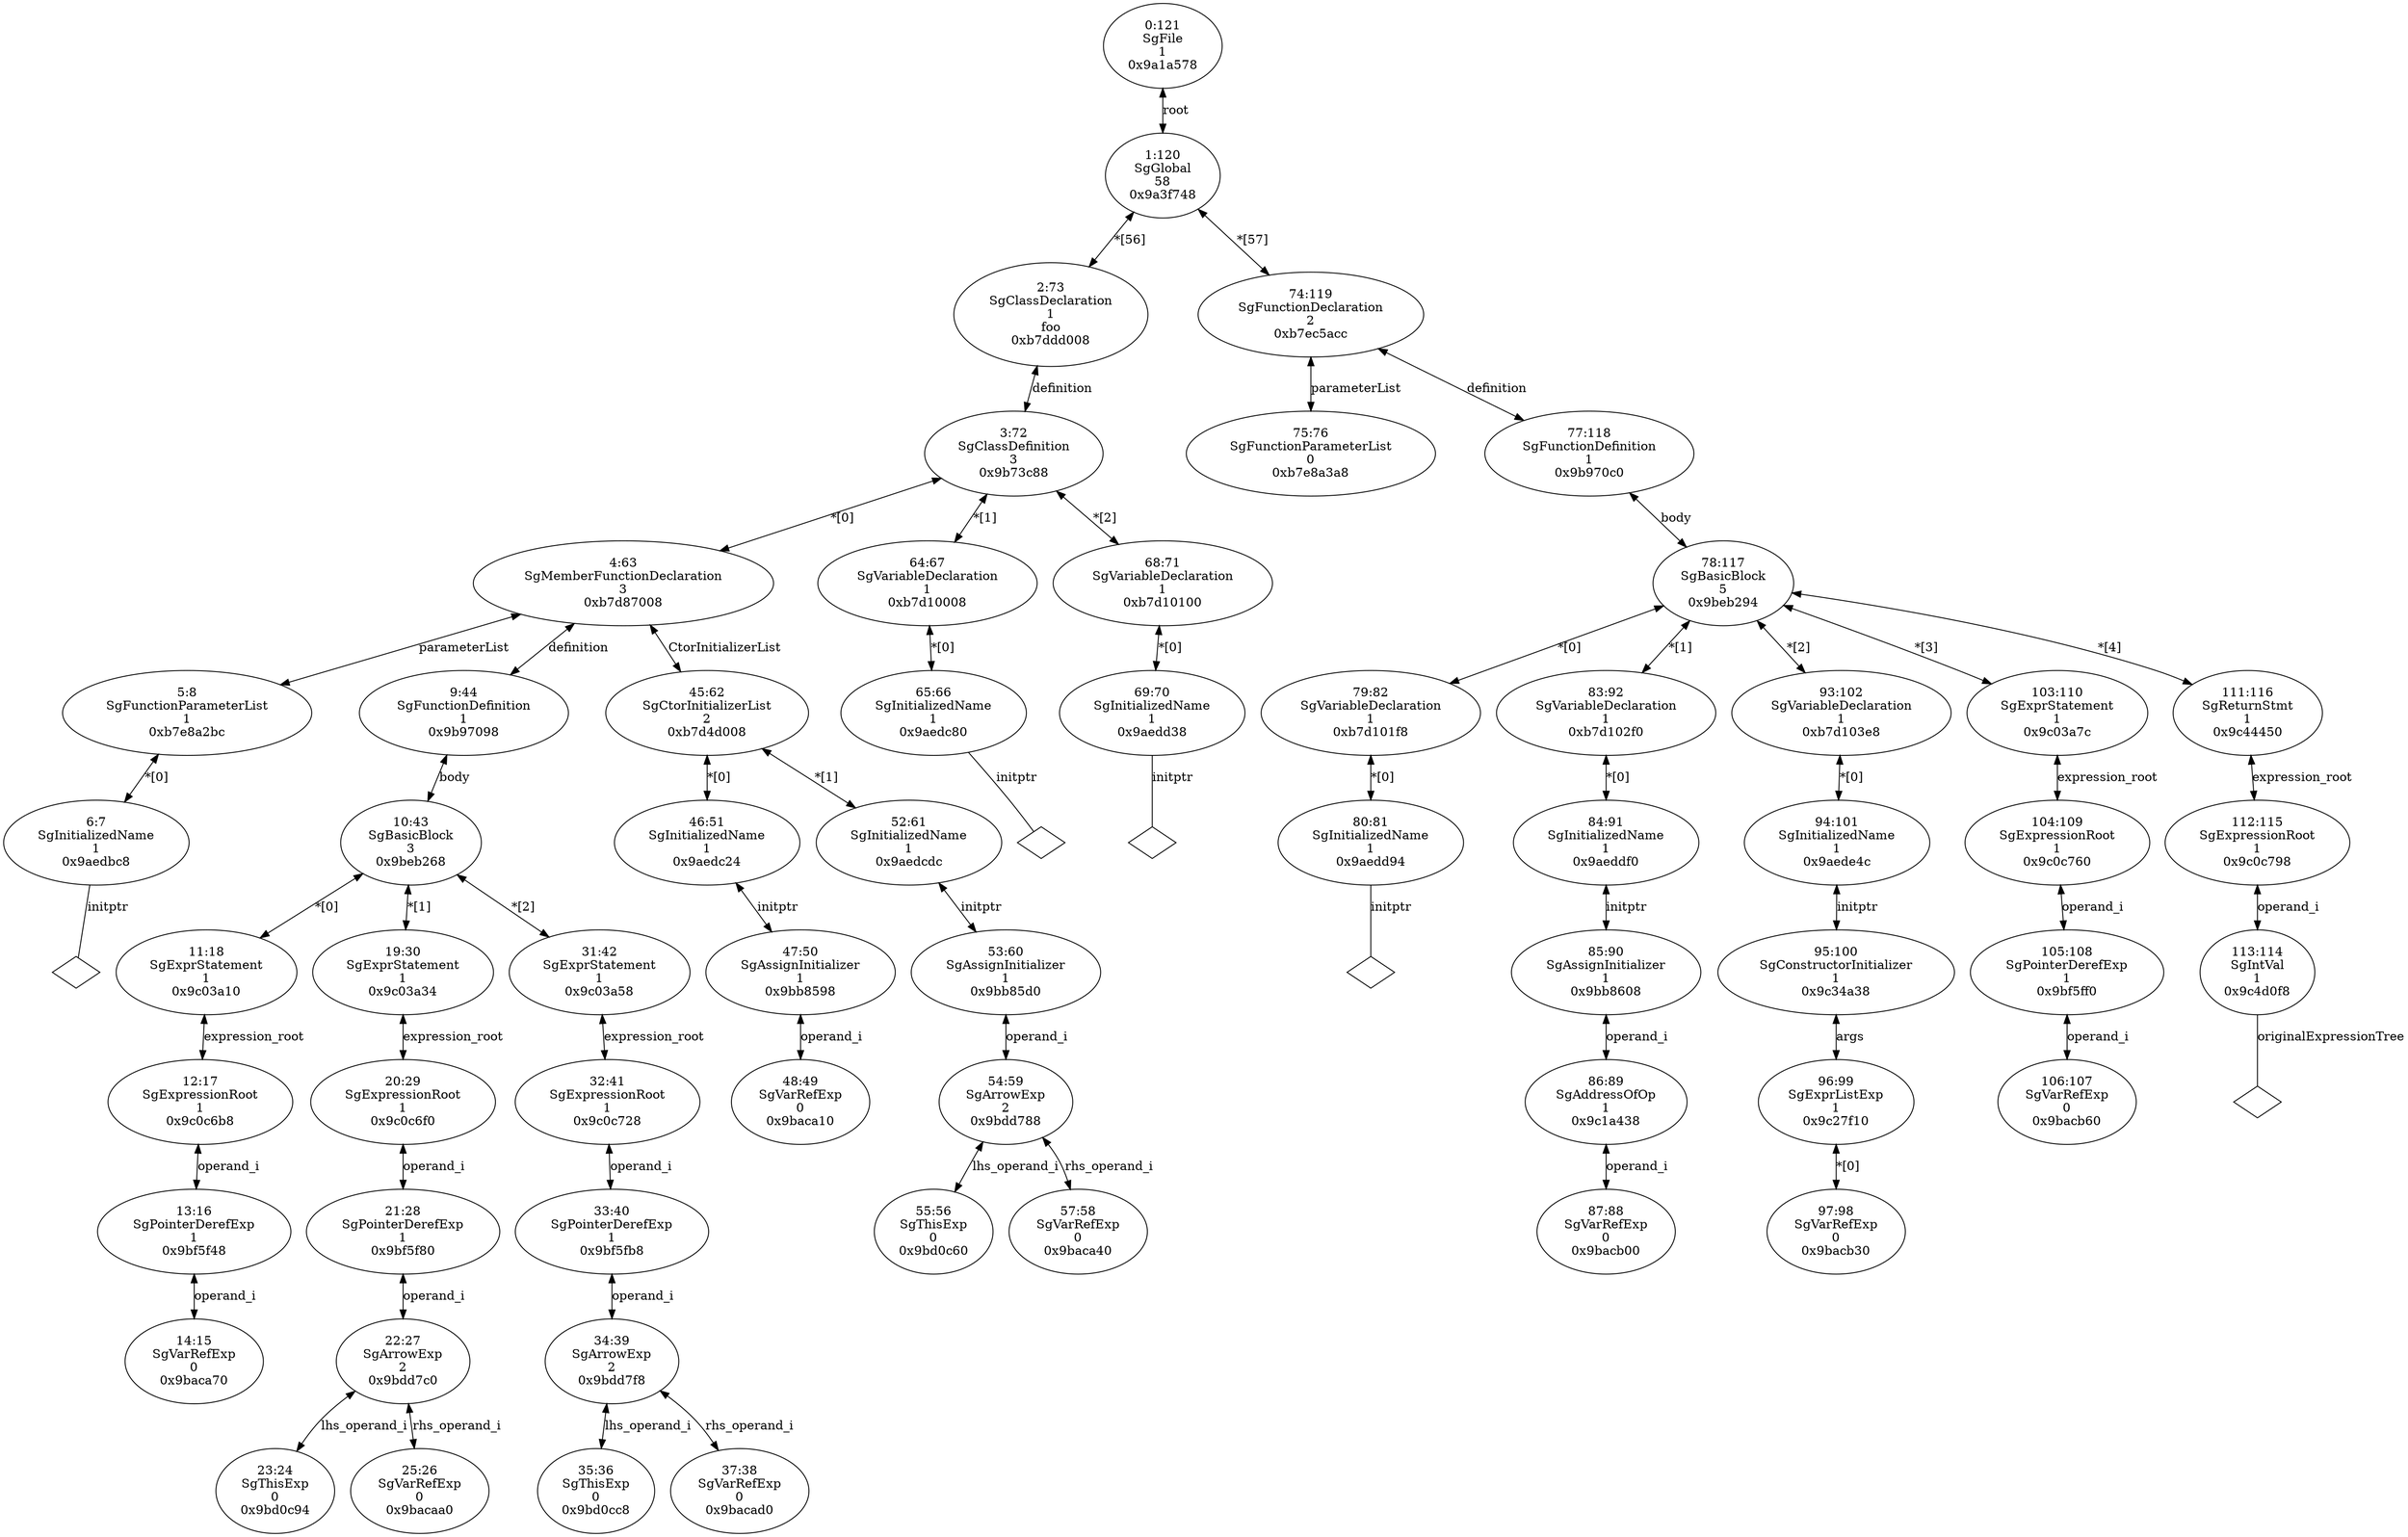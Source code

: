 digraph "G./refClass.C.dot" {
"0x9aedbc8"[label="6:7\nSgInitializedName\n1\n0x9aedbc8\n" ];
"0x9aedbc8" -> "0x9aedbc8__initptr__null"[label="initptr" dir=none ];
"0x9aedbc8__initptr__null"[label="" shape=diamond ];
"0xb7e8a2bc"[label="5:8\nSgFunctionParameterList\n1\n0xb7e8a2bc\n" ];
"0xb7e8a2bc" -> "0x9aedbc8"[label="*[0]" dir=both ];
"0x9baca70"[label="14:15\nSgVarRefExp\n0\n0x9baca70\n" ];
"0x9bf5f48"[label="13:16\nSgPointerDerefExp\n1\n0x9bf5f48\n" ];
"0x9bf5f48" -> "0x9baca70"[label="operand_i" dir=both ];
"0x9c0c6b8"[label="12:17\nSgExpressionRoot\n1\n0x9c0c6b8\n" ];
"0x9c0c6b8" -> "0x9bf5f48"[label="operand_i" dir=both ];
"0x9c03a10"[label="11:18\nSgExprStatement\n1\n0x9c03a10\n" ];
"0x9c03a10" -> "0x9c0c6b8"[label="expression_root" dir=both ];
"0x9bd0c94"[label="23:24\nSgThisExp\n0\n0x9bd0c94\n" ];
"0x9bacaa0"[label="25:26\nSgVarRefExp\n0\n0x9bacaa0\n" ];
"0x9bdd7c0"[label="22:27\nSgArrowExp\n2\n0x9bdd7c0\n" ];
"0x9bdd7c0" -> "0x9bd0c94"[label="lhs_operand_i" dir=both ];
"0x9bdd7c0" -> "0x9bacaa0"[label="rhs_operand_i" dir=both ];
"0x9bf5f80"[label="21:28\nSgPointerDerefExp\n1\n0x9bf5f80\n" ];
"0x9bf5f80" -> "0x9bdd7c0"[label="operand_i" dir=both ];
"0x9c0c6f0"[label="20:29\nSgExpressionRoot\n1\n0x9c0c6f0\n" ];
"0x9c0c6f0" -> "0x9bf5f80"[label="operand_i" dir=both ];
"0x9c03a34"[label="19:30\nSgExprStatement\n1\n0x9c03a34\n" ];
"0x9c03a34" -> "0x9c0c6f0"[label="expression_root" dir=both ];
"0x9bd0cc8"[label="35:36\nSgThisExp\n0\n0x9bd0cc8\n" ];
"0x9bacad0"[label="37:38\nSgVarRefExp\n0\n0x9bacad0\n" ];
"0x9bdd7f8"[label="34:39\nSgArrowExp\n2\n0x9bdd7f8\n" ];
"0x9bdd7f8" -> "0x9bd0cc8"[label="lhs_operand_i" dir=both ];
"0x9bdd7f8" -> "0x9bacad0"[label="rhs_operand_i" dir=both ];
"0x9bf5fb8"[label="33:40\nSgPointerDerefExp\n1\n0x9bf5fb8\n" ];
"0x9bf5fb8" -> "0x9bdd7f8"[label="operand_i" dir=both ];
"0x9c0c728"[label="32:41\nSgExpressionRoot\n1\n0x9c0c728\n" ];
"0x9c0c728" -> "0x9bf5fb8"[label="operand_i" dir=both ];
"0x9c03a58"[label="31:42\nSgExprStatement\n1\n0x9c03a58\n" ];
"0x9c03a58" -> "0x9c0c728"[label="expression_root" dir=both ];
"0x9beb268"[label="10:43\nSgBasicBlock\n3\n0x9beb268\n" ];
"0x9beb268" -> "0x9c03a10"[label="*[0]" dir=both ];
"0x9beb268" -> "0x9c03a34"[label="*[1]" dir=both ];
"0x9beb268" -> "0x9c03a58"[label="*[2]" dir=both ];
"0x9b97098"[label="9:44\nSgFunctionDefinition\n1\n0x9b97098\n" ];
"0x9b97098" -> "0x9beb268"[label="body" dir=both ];
"0x9baca10"[label="48:49\nSgVarRefExp\n0\n0x9baca10\n" ];
"0x9bb8598"[label="47:50\nSgAssignInitializer\n1\n0x9bb8598\n" ];
"0x9bb8598" -> "0x9baca10"[label="operand_i" dir=both ];
"0x9aedc24"[label="46:51\nSgInitializedName\n1\n0x9aedc24\n" ];
"0x9aedc24" -> "0x9bb8598"[label="initptr" dir=both ];
"0x9bd0c60"[label="55:56\nSgThisExp\n0\n0x9bd0c60\n" ];
"0x9baca40"[label="57:58\nSgVarRefExp\n0\n0x9baca40\n" ];
"0x9bdd788"[label="54:59\nSgArrowExp\n2\n0x9bdd788\n" ];
"0x9bdd788" -> "0x9bd0c60"[label="lhs_operand_i" dir=both ];
"0x9bdd788" -> "0x9baca40"[label="rhs_operand_i" dir=both ];
"0x9bb85d0"[label="53:60\nSgAssignInitializer\n1\n0x9bb85d0\n" ];
"0x9bb85d0" -> "0x9bdd788"[label="operand_i" dir=both ];
"0x9aedcdc"[label="52:61\nSgInitializedName\n1\n0x9aedcdc\n" ];
"0x9aedcdc" -> "0x9bb85d0"[label="initptr" dir=both ];
"0xb7d4d008"[label="45:62\nSgCtorInitializerList\n2\n0xb7d4d008\n" ];
"0xb7d4d008" -> "0x9aedc24"[label="*[0]" dir=both ];
"0xb7d4d008" -> "0x9aedcdc"[label="*[1]" dir=both ];
"0xb7d87008"[label="4:63\nSgMemberFunctionDeclaration\n3\n0xb7d87008\n" ];
"0xb7d87008" -> "0xb7e8a2bc"[label="parameterList" dir=both ];
"0xb7d87008" -> "0x9b97098"[label="definition" dir=both ];
"0xb7d87008" -> "0xb7d4d008"[label="CtorInitializerList" dir=both ];
"0x9aedc80"[label="65:66\nSgInitializedName\n1\n0x9aedc80\n" ];
"0x9aedc80" -> "0x9aedc80__initptr__null"[label="initptr" dir=none ];
"0x9aedc80__initptr__null"[label="" shape=diamond ];
"0xb7d10008"[label="64:67\nSgVariableDeclaration\n1\n0xb7d10008\n" ];
"0xb7d10008" -> "0x9aedc80"[label="*[0]" dir=both ];
"0x9aedd38"[label="69:70\nSgInitializedName\n1\n0x9aedd38\n" ];
"0x9aedd38" -> "0x9aedd38__initptr__null"[label="initptr" dir=none ];
"0x9aedd38__initptr__null"[label="" shape=diamond ];
"0xb7d10100"[label="68:71\nSgVariableDeclaration\n1\n0xb7d10100\n" ];
"0xb7d10100" -> "0x9aedd38"[label="*[0]" dir=both ];
"0x9b73c88"[label="3:72\nSgClassDefinition\n3\n0x9b73c88\n" ];
"0x9b73c88" -> "0xb7d87008"[label="*[0]" dir=both ];
"0x9b73c88" -> "0xb7d10008"[label="*[1]" dir=both ];
"0x9b73c88" -> "0xb7d10100"[label="*[2]" dir=both ];
"0xb7ddd008"[label="2:73\nSgClassDeclaration\n1\nfoo\n0xb7ddd008\n" ];
"0xb7ddd008" -> "0x9b73c88"[label="definition" dir=both ];
"0xb7e8a3a8"[label="75:76\nSgFunctionParameterList\n0\n0xb7e8a3a8\n" ];
"0x9aedd94"[label="80:81\nSgInitializedName\n1\n0x9aedd94\n" ];
"0x9aedd94" -> "0x9aedd94__initptr__null"[label="initptr" dir=none ];
"0x9aedd94__initptr__null"[label="" shape=diamond ];
"0xb7d101f8"[label="79:82\nSgVariableDeclaration\n1\n0xb7d101f8\n" ];
"0xb7d101f8" -> "0x9aedd94"[label="*[0]" dir=both ];
"0x9bacb00"[label="87:88\nSgVarRefExp\n0\n0x9bacb00\n" ];
"0x9c1a438"[label="86:89\nSgAddressOfOp\n1\n0x9c1a438\n" ];
"0x9c1a438" -> "0x9bacb00"[label="operand_i" dir=both ];
"0x9bb8608"[label="85:90\nSgAssignInitializer\n1\n0x9bb8608\n" ];
"0x9bb8608" -> "0x9c1a438"[label="operand_i" dir=both ];
"0x9aeddf0"[label="84:91\nSgInitializedName\n1\n0x9aeddf0\n" ];
"0x9aeddf0" -> "0x9bb8608"[label="initptr" dir=both ];
"0xb7d102f0"[label="83:92\nSgVariableDeclaration\n1\n0xb7d102f0\n" ];
"0xb7d102f0" -> "0x9aeddf0"[label="*[0]" dir=both ];
"0x9bacb30"[label="97:98\nSgVarRefExp\n0\n0x9bacb30\n" ];
"0x9c27f10"[label="96:99\nSgExprListExp\n1\n0x9c27f10\n" ];
"0x9c27f10" -> "0x9bacb30"[label="*[0]" dir=both ];
"0x9c34a38"[label="95:100\nSgConstructorInitializer\n1\n0x9c34a38\n" ];
"0x9c34a38" -> "0x9c27f10"[label="args" dir=both ];
"0x9aede4c"[label="94:101\nSgInitializedName\n1\n0x9aede4c\n" ];
"0x9aede4c" -> "0x9c34a38"[label="initptr" dir=both ];
"0xb7d103e8"[label="93:102\nSgVariableDeclaration\n1\n0xb7d103e8\n" ];
"0xb7d103e8" -> "0x9aede4c"[label="*[0]" dir=both ];
"0x9bacb60"[label="106:107\nSgVarRefExp\n0\n0x9bacb60\n" ];
"0x9bf5ff0"[label="105:108\nSgPointerDerefExp\n1\n0x9bf5ff0\n" ];
"0x9bf5ff0" -> "0x9bacb60"[label="operand_i" dir=both ];
"0x9c0c760"[label="104:109\nSgExpressionRoot\n1\n0x9c0c760\n" ];
"0x9c0c760" -> "0x9bf5ff0"[label="operand_i" dir=both ];
"0x9c03a7c"[label="103:110\nSgExprStatement\n1\n0x9c03a7c\n" ];
"0x9c03a7c" -> "0x9c0c760"[label="expression_root" dir=both ];
"0x9c4d0f8"[label="113:114\nSgIntVal\n1\n0x9c4d0f8\n" ];
"0x9c4d0f8" -> "0x9c4d0f8__originalExpressionTree__null"[label="originalExpressionTree" dir=none ];
"0x9c4d0f8__originalExpressionTree__null"[label="" shape=diamond ];
"0x9c0c798"[label="112:115\nSgExpressionRoot\n1\n0x9c0c798\n" ];
"0x9c0c798" -> "0x9c4d0f8"[label="operand_i" dir=both ];
"0x9c44450"[label="111:116\nSgReturnStmt\n1\n0x9c44450\n" ];
"0x9c44450" -> "0x9c0c798"[label="expression_root" dir=both ];
"0x9beb294"[label="78:117\nSgBasicBlock\n5\n0x9beb294\n" ];
"0x9beb294" -> "0xb7d101f8"[label="*[0]" dir=both ];
"0x9beb294" -> "0xb7d102f0"[label="*[1]" dir=both ];
"0x9beb294" -> "0xb7d103e8"[label="*[2]" dir=both ];
"0x9beb294" -> "0x9c03a7c"[label="*[3]" dir=both ];
"0x9beb294" -> "0x9c44450"[label="*[4]" dir=both ];
"0x9b970c0"[label="77:118\nSgFunctionDefinition\n1\n0x9b970c0\n" ];
"0x9b970c0" -> "0x9beb294"[label="body" dir=both ];
"0xb7ec5acc"[label="74:119\nSgFunctionDeclaration\n2\n0xb7ec5acc\n" ];
"0xb7ec5acc" -> "0xb7e8a3a8"[label="parameterList" dir=both ];
"0xb7ec5acc" -> "0x9b970c0"[label="definition" dir=both ];
"0x9a3f748"[label="1:120\nSgGlobal\n58\n0x9a3f748\n" ];
"0x9a3f748" -> "0xb7ddd008"[label="*[56]" dir=both ];
"0x9a3f748" -> "0xb7ec5acc"[label="*[57]" dir=both ];
"0x9a1a578"[label="0:121\nSgFile\n1\n0x9a1a578\n" ];
"0x9a1a578" -> "0x9a3f748"[label="root" dir=both ];
}
